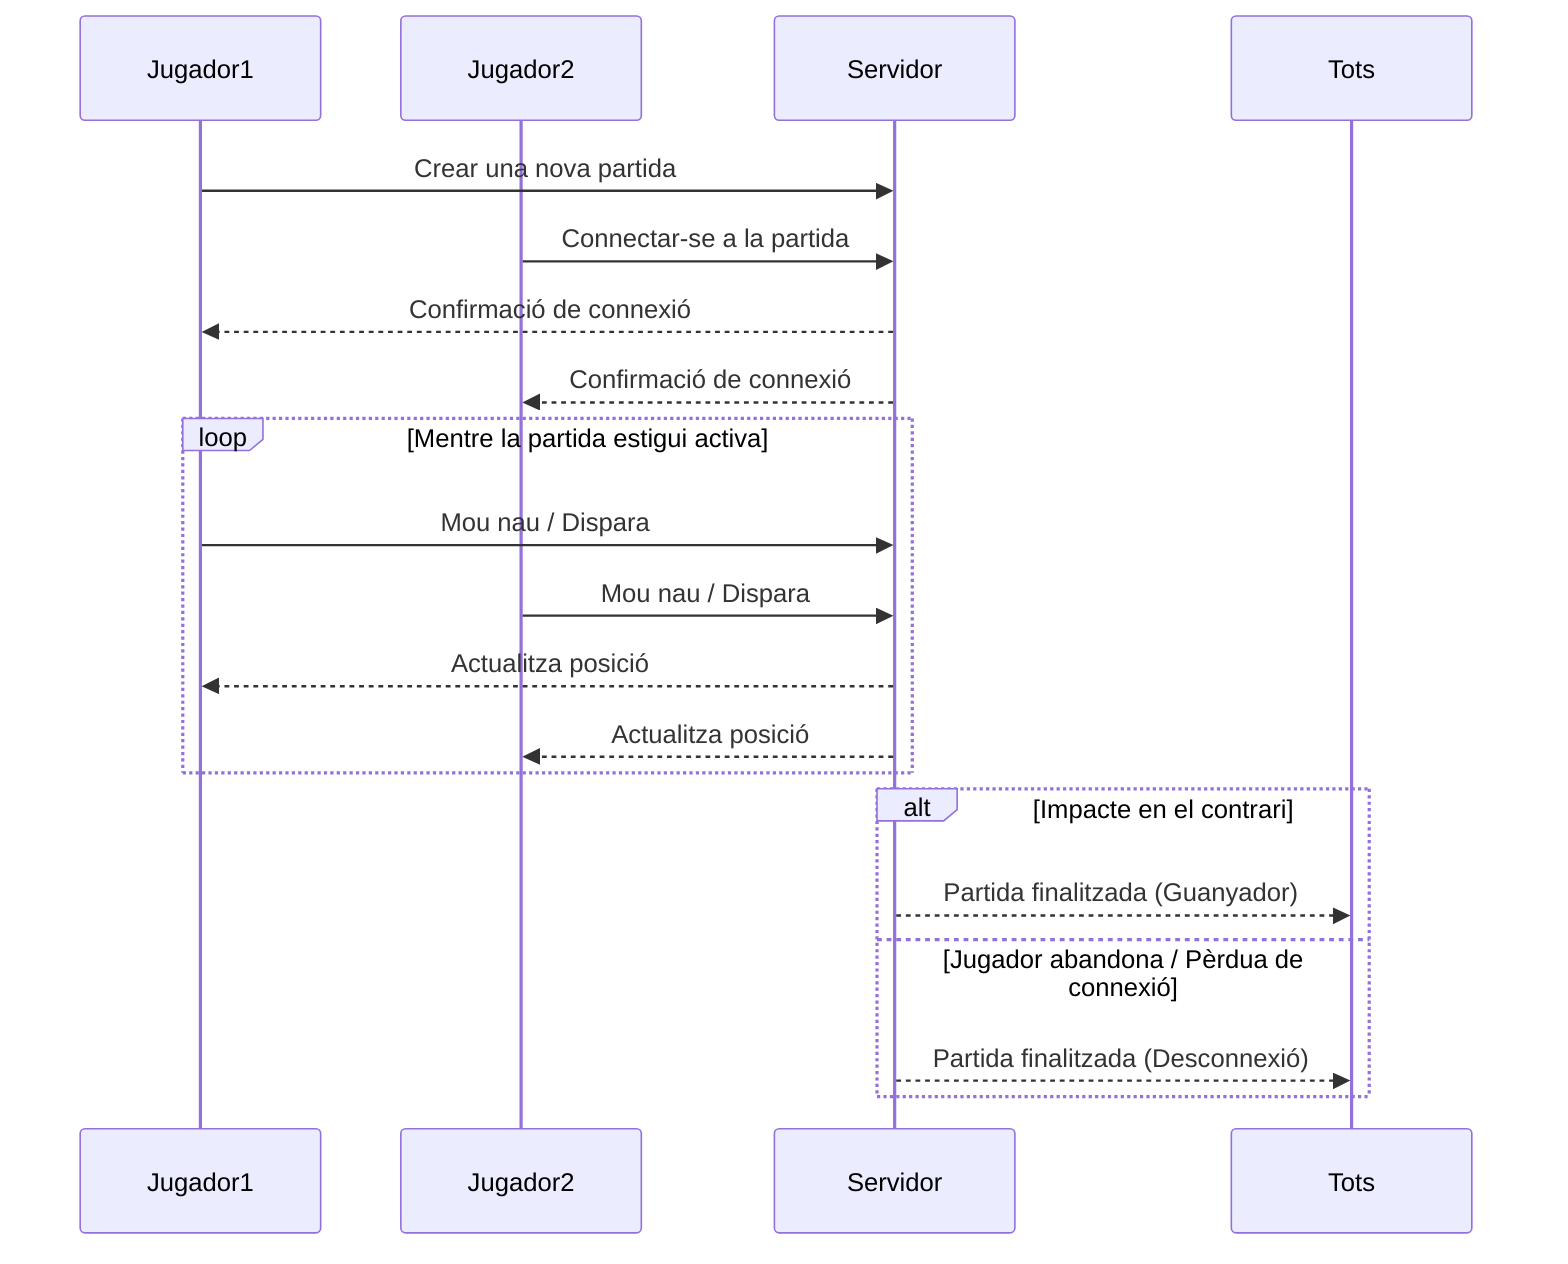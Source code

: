 sequenceDiagram
    participant Jugador1
    participant Jugador2
    participant Servidor
   
    %% Inici de la partida
    Jugador1->>Servidor: Crear una nova partida
    Jugador2->>Servidor: Connectar-se a la partida
    Servidor-->>Jugador1: Confirmació de connexió
    Servidor-->>Jugador2: Confirmació de connexió
   
    %% Joc en marxa
    loop Mentre la partida estigui activa
        Jugador1->>Servidor: Mou nau / Dispara
        Jugador2->>Servidor: Mou nau / Dispara
        Servidor-->>Jugador1: Actualitza posició
        Servidor-->>Jugador2: Actualitza posició
    end
   
    %% Condicions de finalització
    alt Impacte en el contrari
        Servidor-->>Tots: Partida finalitzada (Guanyador)
    else Jugador abandona / Pèrdua de connexió
        Servidor-->>Tots: Partida finalitzada (Desconnexió)
    end